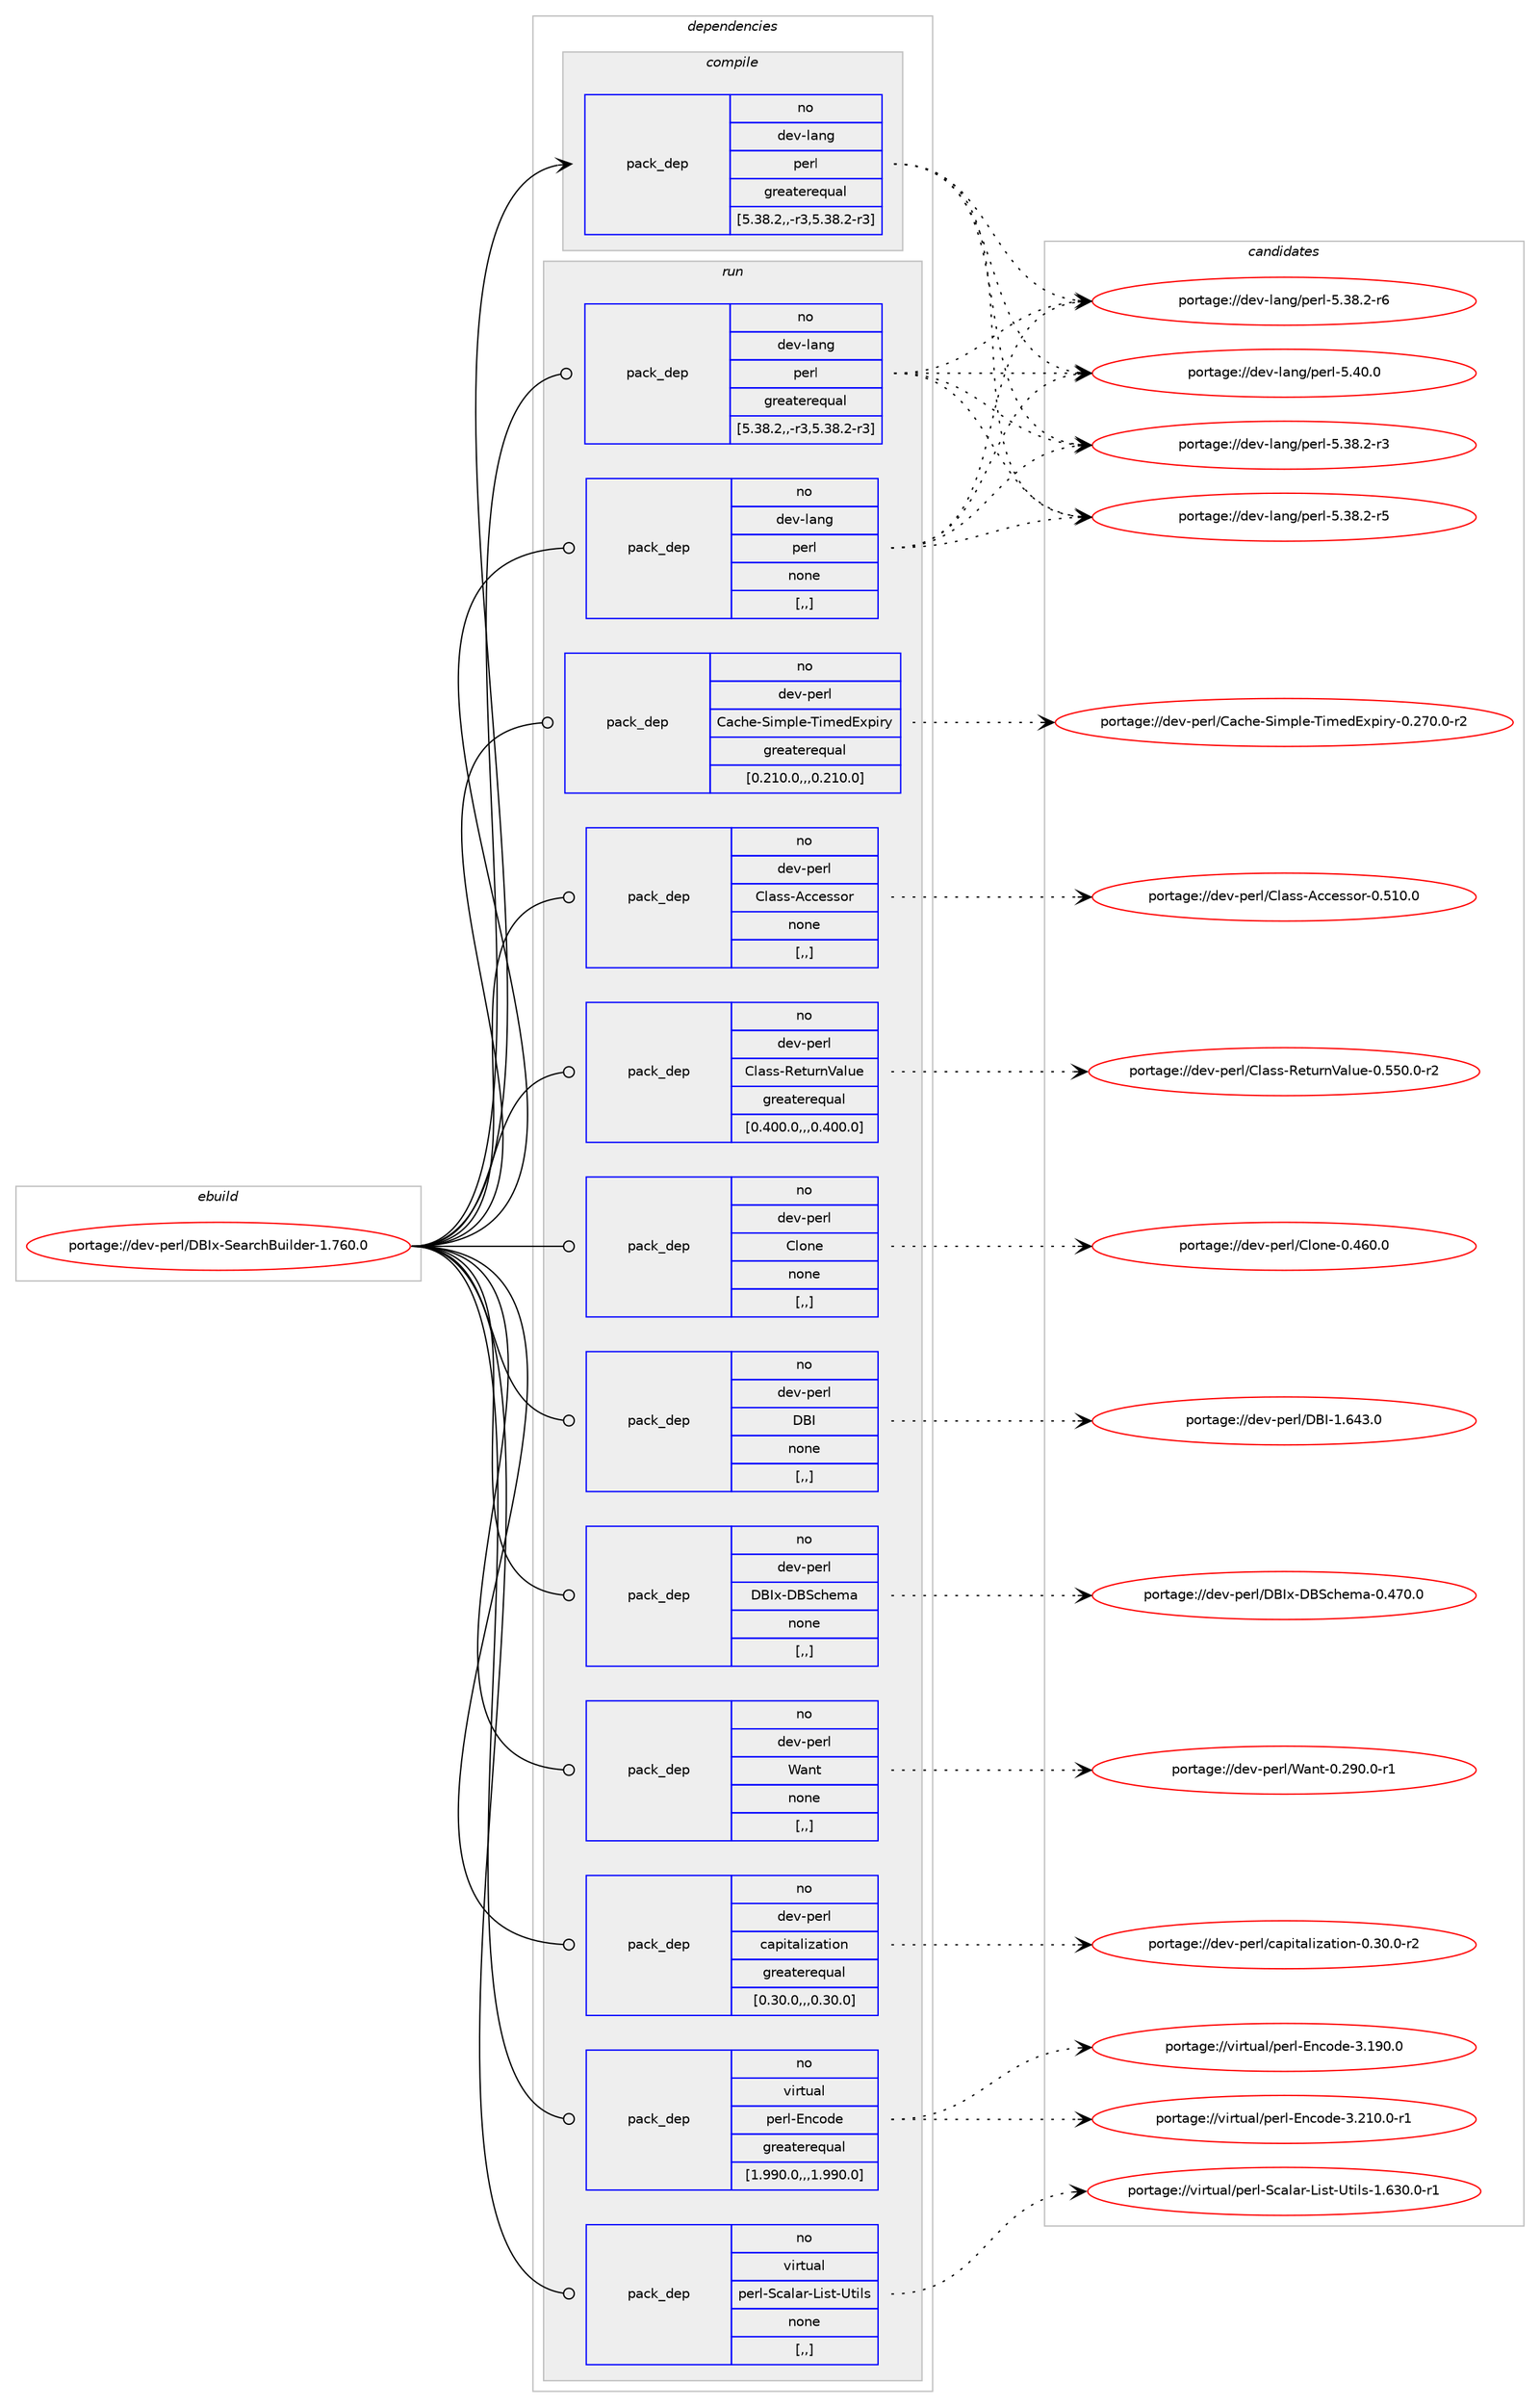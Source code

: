 digraph prolog {

# *************
# Graph options
# *************

newrank=true;
concentrate=true;
compound=true;
graph [rankdir=LR,fontname=Helvetica,fontsize=10,ranksep=1.5];#, ranksep=2.5, nodesep=0.2];
edge  [arrowhead=vee];
node  [fontname=Helvetica,fontsize=10];

# **********
# The ebuild
# **********

subgraph cluster_leftcol {
color=gray;
rank=same;
label=<<i>ebuild</i>>;
id [label="portage://dev-perl/DBIx-SearchBuilder-1.760.0", color=red, width=4, href="../dev-perl/DBIx-SearchBuilder-1.760.0.svg"];
}

# ****************
# The dependencies
# ****************

subgraph cluster_midcol {
color=gray;
label=<<i>dependencies</i>>;
subgraph cluster_compile {
fillcolor="#eeeeee";
style=filled;
label=<<i>compile</i>>;
subgraph pack94741 {
dependency124874 [label=<<TABLE BORDER="0" CELLBORDER="1" CELLSPACING="0" CELLPADDING="4" WIDTH="220"><TR><TD ROWSPAN="6" CELLPADDING="30">pack_dep</TD></TR><TR><TD WIDTH="110">no</TD></TR><TR><TD>dev-lang</TD></TR><TR><TD>perl</TD></TR><TR><TD>greaterequal</TD></TR><TR><TD>[5.38.2,,-r3,5.38.2-r3]</TD></TR></TABLE>>, shape=none, color=blue];
}
id:e -> dependency124874:w [weight=20,style="solid",arrowhead="vee"];
}
subgraph cluster_compileandrun {
fillcolor="#eeeeee";
style=filled;
label=<<i>compile and run</i>>;
}
subgraph cluster_run {
fillcolor="#eeeeee";
style=filled;
label=<<i>run</i>>;
subgraph pack94742 {
dependency124875 [label=<<TABLE BORDER="0" CELLBORDER="1" CELLSPACING="0" CELLPADDING="4" WIDTH="220"><TR><TD ROWSPAN="6" CELLPADDING="30">pack_dep</TD></TR><TR><TD WIDTH="110">no</TD></TR><TR><TD>dev-lang</TD></TR><TR><TD>perl</TD></TR><TR><TD>greaterequal</TD></TR><TR><TD>[5.38.2,,-r3,5.38.2-r3]</TD></TR></TABLE>>, shape=none, color=blue];
}
id:e -> dependency124875:w [weight=20,style="solid",arrowhead="odot"];
subgraph pack94743 {
dependency124876 [label=<<TABLE BORDER="0" CELLBORDER="1" CELLSPACING="0" CELLPADDING="4" WIDTH="220"><TR><TD ROWSPAN="6" CELLPADDING="30">pack_dep</TD></TR><TR><TD WIDTH="110">no</TD></TR><TR><TD>dev-lang</TD></TR><TR><TD>perl</TD></TR><TR><TD>none</TD></TR><TR><TD>[,,]</TD></TR></TABLE>>, shape=none, color=blue];
}
id:e -> dependency124876:w [weight=20,style="solid",arrowhead="odot"];
subgraph pack94744 {
dependency124877 [label=<<TABLE BORDER="0" CELLBORDER="1" CELLSPACING="0" CELLPADDING="4" WIDTH="220"><TR><TD ROWSPAN="6" CELLPADDING="30">pack_dep</TD></TR><TR><TD WIDTH="110">no</TD></TR><TR><TD>dev-perl</TD></TR><TR><TD>Cache-Simple-TimedExpiry</TD></TR><TR><TD>greaterequal</TD></TR><TR><TD>[0.210.0,,,0.210.0]</TD></TR></TABLE>>, shape=none, color=blue];
}
id:e -> dependency124877:w [weight=20,style="solid",arrowhead="odot"];
subgraph pack94745 {
dependency124878 [label=<<TABLE BORDER="0" CELLBORDER="1" CELLSPACING="0" CELLPADDING="4" WIDTH="220"><TR><TD ROWSPAN="6" CELLPADDING="30">pack_dep</TD></TR><TR><TD WIDTH="110">no</TD></TR><TR><TD>dev-perl</TD></TR><TR><TD>Class-Accessor</TD></TR><TR><TD>none</TD></TR><TR><TD>[,,]</TD></TR></TABLE>>, shape=none, color=blue];
}
id:e -> dependency124878:w [weight=20,style="solid",arrowhead="odot"];
subgraph pack94746 {
dependency124879 [label=<<TABLE BORDER="0" CELLBORDER="1" CELLSPACING="0" CELLPADDING="4" WIDTH="220"><TR><TD ROWSPAN="6" CELLPADDING="30">pack_dep</TD></TR><TR><TD WIDTH="110">no</TD></TR><TR><TD>dev-perl</TD></TR><TR><TD>Class-ReturnValue</TD></TR><TR><TD>greaterequal</TD></TR><TR><TD>[0.400.0,,,0.400.0]</TD></TR></TABLE>>, shape=none, color=blue];
}
id:e -> dependency124879:w [weight=20,style="solid",arrowhead="odot"];
subgraph pack94747 {
dependency124880 [label=<<TABLE BORDER="0" CELLBORDER="1" CELLSPACING="0" CELLPADDING="4" WIDTH="220"><TR><TD ROWSPAN="6" CELLPADDING="30">pack_dep</TD></TR><TR><TD WIDTH="110">no</TD></TR><TR><TD>dev-perl</TD></TR><TR><TD>Clone</TD></TR><TR><TD>none</TD></TR><TR><TD>[,,]</TD></TR></TABLE>>, shape=none, color=blue];
}
id:e -> dependency124880:w [weight=20,style="solid",arrowhead="odot"];
subgraph pack94748 {
dependency124881 [label=<<TABLE BORDER="0" CELLBORDER="1" CELLSPACING="0" CELLPADDING="4" WIDTH="220"><TR><TD ROWSPAN="6" CELLPADDING="30">pack_dep</TD></TR><TR><TD WIDTH="110">no</TD></TR><TR><TD>dev-perl</TD></TR><TR><TD>DBI</TD></TR><TR><TD>none</TD></TR><TR><TD>[,,]</TD></TR></TABLE>>, shape=none, color=blue];
}
id:e -> dependency124881:w [weight=20,style="solid",arrowhead="odot"];
subgraph pack94749 {
dependency124882 [label=<<TABLE BORDER="0" CELLBORDER="1" CELLSPACING="0" CELLPADDING="4" WIDTH="220"><TR><TD ROWSPAN="6" CELLPADDING="30">pack_dep</TD></TR><TR><TD WIDTH="110">no</TD></TR><TR><TD>dev-perl</TD></TR><TR><TD>DBIx-DBSchema</TD></TR><TR><TD>none</TD></TR><TR><TD>[,,]</TD></TR></TABLE>>, shape=none, color=blue];
}
id:e -> dependency124882:w [weight=20,style="solid",arrowhead="odot"];
subgraph pack94750 {
dependency124883 [label=<<TABLE BORDER="0" CELLBORDER="1" CELLSPACING="0" CELLPADDING="4" WIDTH="220"><TR><TD ROWSPAN="6" CELLPADDING="30">pack_dep</TD></TR><TR><TD WIDTH="110">no</TD></TR><TR><TD>dev-perl</TD></TR><TR><TD>Want</TD></TR><TR><TD>none</TD></TR><TR><TD>[,,]</TD></TR></TABLE>>, shape=none, color=blue];
}
id:e -> dependency124883:w [weight=20,style="solid",arrowhead="odot"];
subgraph pack94751 {
dependency124884 [label=<<TABLE BORDER="0" CELLBORDER="1" CELLSPACING="0" CELLPADDING="4" WIDTH="220"><TR><TD ROWSPAN="6" CELLPADDING="30">pack_dep</TD></TR><TR><TD WIDTH="110">no</TD></TR><TR><TD>dev-perl</TD></TR><TR><TD>capitalization</TD></TR><TR><TD>greaterequal</TD></TR><TR><TD>[0.30.0,,,0.30.0]</TD></TR></TABLE>>, shape=none, color=blue];
}
id:e -> dependency124884:w [weight=20,style="solid",arrowhead="odot"];
subgraph pack94752 {
dependency124885 [label=<<TABLE BORDER="0" CELLBORDER="1" CELLSPACING="0" CELLPADDING="4" WIDTH="220"><TR><TD ROWSPAN="6" CELLPADDING="30">pack_dep</TD></TR><TR><TD WIDTH="110">no</TD></TR><TR><TD>virtual</TD></TR><TR><TD>perl-Encode</TD></TR><TR><TD>greaterequal</TD></TR><TR><TD>[1.990.0,,,1.990.0]</TD></TR></TABLE>>, shape=none, color=blue];
}
id:e -> dependency124885:w [weight=20,style="solid",arrowhead="odot"];
subgraph pack94753 {
dependency124886 [label=<<TABLE BORDER="0" CELLBORDER="1" CELLSPACING="0" CELLPADDING="4" WIDTH="220"><TR><TD ROWSPAN="6" CELLPADDING="30">pack_dep</TD></TR><TR><TD WIDTH="110">no</TD></TR><TR><TD>virtual</TD></TR><TR><TD>perl-Scalar-List-Utils</TD></TR><TR><TD>none</TD></TR><TR><TD>[,,]</TD></TR></TABLE>>, shape=none, color=blue];
}
id:e -> dependency124886:w [weight=20,style="solid",arrowhead="odot"];
}
}

# **************
# The candidates
# **************

subgraph cluster_choices {
rank=same;
color=gray;
label=<<i>candidates</i>>;

subgraph choice94741 {
color=black;
nodesep=1;
choice100101118451089711010347112101114108455346515646504511451 [label="portage://dev-lang/perl-5.38.2-r3", color=red, width=4,href="../dev-lang/perl-5.38.2-r3.svg"];
choice100101118451089711010347112101114108455346515646504511453 [label="portage://dev-lang/perl-5.38.2-r5", color=red, width=4,href="../dev-lang/perl-5.38.2-r5.svg"];
choice100101118451089711010347112101114108455346515646504511454 [label="portage://dev-lang/perl-5.38.2-r6", color=red, width=4,href="../dev-lang/perl-5.38.2-r6.svg"];
choice10010111845108971101034711210111410845534652484648 [label="portage://dev-lang/perl-5.40.0", color=red, width=4,href="../dev-lang/perl-5.40.0.svg"];
dependency124874:e -> choice100101118451089711010347112101114108455346515646504511451:w [style=dotted,weight="100"];
dependency124874:e -> choice100101118451089711010347112101114108455346515646504511453:w [style=dotted,weight="100"];
dependency124874:e -> choice100101118451089711010347112101114108455346515646504511454:w [style=dotted,weight="100"];
dependency124874:e -> choice10010111845108971101034711210111410845534652484648:w [style=dotted,weight="100"];
}
subgraph choice94742 {
color=black;
nodesep=1;
choice100101118451089711010347112101114108455346515646504511451 [label="portage://dev-lang/perl-5.38.2-r3", color=red, width=4,href="../dev-lang/perl-5.38.2-r3.svg"];
choice100101118451089711010347112101114108455346515646504511453 [label="portage://dev-lang/perl-5.38.2-r5", color=red, width=4,href="../dev-lang/perl-5.38.2-r5.svg"];
choice100101118451089711010347112101114108455346515646504511454 [label="portage://dev-lang/perl-5.38.2-r6", color=red, width=4,href="../dev-lang/perl-5.38.2-r6.svg"];
choice10010111845108971101034711210111410845534652484648 [label="portage://dev-lang/perl-5.40.0", color=red, width=4,href="../dev-lang/perl-5.40.0.svg"];
dependency124875:e -> choice100101118451089711010347112101114108455346515646504511451:w [style=dotted,weight="100"];
dependency124875:e -> choice100101118451089711010347112101114108455346515646504511453:w [style=dotted,weight="100"];
dependency124875:e -> choice100101118451089711010347112101114108455346515646504511454:w [style=dotted,weight="100"];
dependency124875:e -> choice10010111845108971101034711210111410845534652484648:w [style=dotted,weight="100"];
}
subgraph choice94743 {
color=black;
nodesep=1;
choice100101118451089711010347112101114108455346515646504511451 [label="portage://dev-lang/perl-5.38.2-r3", color=red, width=4,href="../dev-lang/perl-5.38.2-r3.svg"];
choice100101118451089711010347112101114108455346515646504511453 [label="portage://dev-lang/perl-5.38.2-r5", color=red, width=4,href="../dev-lang/perl-5.38.2-r5.svg"];
choice100101118451089711010347112101114108455346515646504511454 [label="portage://dev-lang/perl-5.38.2-r6", color=red, width=4,href="../dev-lang/perl-5.38.2-r6.svg"];
choice10010111845108971101034711210111410845534652484648 [label="portage://dev-lang/perl-5.40.0", color=red, width=4,href="../dev-lang/perl-5.40.0.svg"];
dependency124876:e -> choice100101118451089711010347112101114108455346515646504511451:w [style=dotted,weight="100"];
dependency124876:e -> choice100101118451089711010347112101114108455346515646504511453:w [style=dotted,weight="100"];
dependency124876:e -> choice100101118451089711010347112101114108455346515646504511454:w [style=dotted,weight="100"];
dependency124876:e -> choice10010111845108971101034711210111410845534652484648:w [style=dotted,weight="100"];
}
subgraph choice94744 {
color=black;
nodesep=1;
choice1001011184511210111410847679799104101458310510911210810145841051091011006912011210511412145484650554846484511450 [label="portage://dev-perl/Cache-Simple-TimedExpiry-0.270.0-r2", color=red, width=4,href="../dev-perl/Cache-Simple-TimedExpiry-0.270.0-r2.svg"];
dependency124877:e -> choice1001011184511210111410847679799104101458310510911210810145841051091011006912011210511412145484650554846484511450:w [style=dotted,weight="100"];
}
subgraph choice94745 {
color=black;
nodesep=1;
choice10010111845112101114108476710897115115456599991011151151111144548465349484648 [label="portage://dev-perl/Class-Accessor-0.510.0", color=red, width=4,href="../dev-perl/Class-Accessor-0.510.0.svg"];
dependency124878:e -> choice10010111845112101114108476710897115115456599991011151151111144548465349484648:w [style=dotted,weight="100"];
}
subgraph choice94746 {
color=black;
nodesep=1;
choice100101118451121011141084767108971151154582101116117114110869710811710145484653534846484511450 [label="portage://dev-perl/Class-ReturnValue-0.550.0-r2", color=red, width=4,href="../dev-perl/Class-ReturnValue-0.550.0-r2.svg"];
dependency124879:e -> choice100101118451121011141084767108971151154582101116117114110869710811710145484653534846484511450:w [style=dotted,weight="100"];
}
subgraph choice94747 {
color=black;
nodesep=1;
choice1001011184511210111410847671081111101014548465254484648 [label="portage://dev-perl/Clone-0.460.0", color=red, width=4,href="../dev-perl/Clone-0.460.0.svg"];
dependency124880:e -> choice1001011184511210111410847671081111101014548465254484648:w [style=dotted,weight="100"];
}
subgraph choice94748 {
color=black;
nodesep=1;
choice10010111845112101114108476866734549465452514648 [label="portage://dev-perl/DBI-1.643.0", color=red, width=4,href="../dev-perl/DBI-1.643.0.svg"];
dependency124881:e -> choice10010111845112101114108476866734549465452514648:w [style=dotted,weight="100"];
}
subgraph choice94749 {
color=black;
nodesep=1;
choice10010111845112101114108476866731204568668399104101109974548465255484648 [label="portage://dev-perl/DBIx-DBSchema-0.470.0", color=red, width=4,href="../dev-perl/DBIx-DBSchema-0.470.0.svg"];
dependency124882:e -> choice10010111845112101114108476866731204568668399104101109974548465255484648:w [style=dotted,weight="100"];
}
subgraph choice94750 {
color=black;
nodesep=1;
choice1001011184511210111410847879711011645484650574846484511449 [label="portage://dev-perl/Want-0.290.0-r1", color=red, width=4,href="../dev-perl/Want-0.290.0-r1.svg"];
dependency124883:e -> choice1001011184511210111410847879711011645484650574846484511449:w [style=dotted,weight="100"];
}
subgraph choice94751 {
color=black;
nodesep=1;
choice100101118451121011141084799971121051169710810512297116105111110454846514846484511450 [label="portage://dev-perl/capitalization-0.30.0-r2", color=red, width=4,href="../dev-perl/capitalization-0.30.0-r2.svg"];
dependency124884:e -> choice100101118451121011141084799971121051169710810512297116105111110454846514846484511450:w [style=dotted,weight="100"];
}
subgraph choice94752 {
color=black;
nodesep=1;
choice11810511411611797108471121011141084569110991111001014551464957484648 [label="portage://virtual/perl-Encode-3.190.0", color=red, width=4,href="../virtual/perl-Encode-3.190.0.svg"];
choice118105114116117971084711210111410845691109911110010145514650494846484511449 [label="portage://virtual/perl-Encode-3.210.0-r1", color=red, width=4,href="../virtual/perl-Encode-3.210.0-r1.svg"];
dependency124885:e -> choice11810511411611797108471121011141084569110991111001014551464957484648:w [style=dotted,weight="100"];
dependency124885:e -> choice118105114116117971084711210111410845691109911110010145514650494846484511449:w [style=dotted,weight="100"];
}
subgraph choice94753 {
color=black;
nodesep=1;
choice118105114116117971084711210111410845839997108971144576105115116458511610510811545494654514846484511449 [label="portage://virtual/perl-Scalar-List-Utils-1.630.0-r1", color=red, width=4,href="../virtual/perl-Scalar-List-Utils-1.630.0-r1.svg"];
dependency124886:e -> choice118105114116117971084711210111410845839997108971144576105115116458511610510811545494654514846484511449:w [style=dotted,weight="100"];
}
}

}
